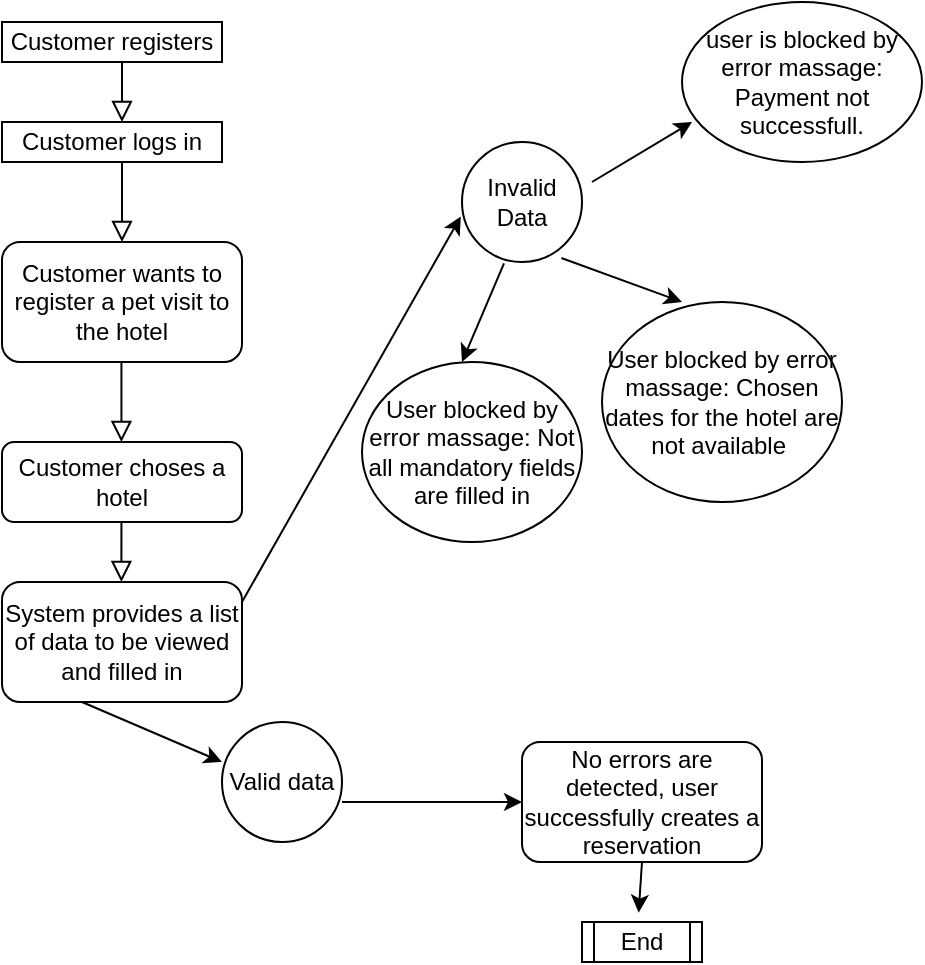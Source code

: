 <mxfile version="16.4.7" type="github">
  <diagram id="C5RBs43oDa-KdzZeNtuy" name="Page-1">
    <mxGraphModel dx="661" dy="688" grid="1" gridSize="10" guides="1" tooltips="1" connect="1" arrows="1" fold="1" page="1" pageScale="1" pageWidth="827" pageHeight="1169" math="0" shadow="0">
      <root>
        <mxCell id="WIyWlLk6GJQsqaUBKTNV-0" />
        <mxCell id="WIyWlLk6GJQsqaUBKTNV-1" parent="WIyWlLk6GJQsqaUBKTNV-0" />
        <mxCell id="WIyWlLk6GJQsqaUBKTNV-2" value="" style="rounded=0;html=1;jettySize=auto;orthogonalLoop=1;fontSize=11;endArrow=block;endFill=0;endSize=8;strokeWidth=1;shadow=0;labelBackgroundColor=none;edgeStyle=orthogonalEdgeStyle;" parent="WIyWlLk6GJQsqaUBKTNV-1" edge="1">
          <mxGeometry relative="1" as="geometry">
            <mxPoint x="220" y="80" as="sourcePoint" />
            <mxPoint x="220" y="120" as="targetPoint" />
            <Array as="points">
              <mxPoint x="220" y="120" />
              <mxPoint x="220" y="120" />
            </Array>
          </mxGeometry>
        </mxCell>
        <mxCell id="8PMvBCZIb_1PL7Ha-a3C-4" value="&lt;span&gt;Customer registers&lt;/span&gt;" style="rounded=0;whiteSpace=wrap;html=1;" vertex="1" parent="WIyWlLk6GJQsqaUBKTNV-1">
          <mxGeometry x="160" y="10" width="110" height="20" as="geometry" />
        </mxCell>
        <mxCell id="8PMvBCZIb_1PL7Ha-a3C-5" value="Customer logs in" style="rounded=0;whiteSpace=wrap;html=1;" vertex="1" parent="WIyWlLk6GJQsqaUBKTNV-1">
          <mxGeometry x="160" y="60" width="110" height="20" as="geometry" />
        </mxCell>
        <mxCell id="8PMvBCZIb_1PL7Ha-a3C-6" value="" style="rounded=0;html=1;jettySize=auto;orthogonalLoop=1;fontSize=11;endArrow=block;endFill=0;endSize=8;strokeWidth=1;shadow=0;labelBackgroundColor=none;edgeStyle=orthogonalEdgeStyle;" edge="1" parent="WIyWlLk6GJQsqaUBKTNV-1">
          <mxGeometry relative="1" as="geometry">
            <mxPoint x="220" y="30" as="sourcePoint" />
            <mxPoint x="220" y="60" as="targetPoint" />
          </mxGeometry>
        </mxCell>
        <mxCell id="8PMvBCZIb_1PL7Ha-a3C-8" value="Customer wants to register a pet visit to the hotel" style="rounded=1;whiteSpace=wrap;html=1;" vertex="1" parent="WIyWlLk6GJQsqaUBKTNV-1">
          <mxGeometry x="160" y="120" width="120" height="60" as="geometry" />
        </mxCell>
        <mxCell id="8PMvBCZIb_1PL7Ha-a3C-10" value="" style="rounded=0;html=1;jettySize=auto;orthogonalLoop=1;fontSize=11;endArrow=block;endFill=0;endSize=8;strokeWidth=1;shadow=0;labelBackgroundColor=none;edgeStyle=orthogonalEdgeStyle;" edge="1" parent="WIyWlLk6GJQsqaUBKTNV-1">
          <mxGeometry relative="1" as="geometry">
            <mxPoint x="219.72" y="180" as="sourcePoint" />
            <mxPoint x="220" y="220" as="targetPoint" />
            <Array as="points">
              <mxPoint x="219.72" y="220" />
              <mxPoint x="219.72" y="220" />
            </Array>
          </mxGeometry>
        </mxCell>
        <mxCell id="8PMvBCZIb_1PL7Ha-a3C-11" value="Customer choses a hotel" style="rounded=1;whiteSpace=wrap;html=1;" vertex="1" parent="WIyWlLk6GJQsqaUBKTNV-1">
          <mxGeometry x="160" y="220" width="120" height="40" as="geometry" />
        </mxCell>
        <mxCell id="8PMvBCZIb_1PL7Ha-a3C-12" value="" style="rounded=0;html=1;jettySize=auto;orthogonalLoop=1;fontSize=11;endArrow=block;endFill=0;endSize=8;strokeWidth=1;shadow=0;labelBackgroundColor=none;edgeStyle=orthogonalEdgeStyle;" edge="1" parent="WIyWlLk6GJQsqaUBKTNV-1" target="8PMvBCZIb_1PL7Ha-a3C-13">
          <mxGeometry relative="1" as="geometry">
            <mxPoint x="219.72" y="260" as="sourcePoint" />
            <mxPoint x="220" y="310" as="targetPoint" />
            <Array as="points">
              <mxPoint x="219.72" y="280" />
            </Array>
          </mxGeometry>
        </mxCell>
        <mxCell id="8PMvBCZIb_1PL7Ha-a3C-13" value="System provides a list of data to be viewed and filled in" style="rounded=1;whiteSpace=wrap;html=1;" vertex="1" parent="WIyWlLk6GJQsqaUBKTNV-1">
          <mxGeometry x="160" y="290" width="120" height="60" as="geometry" />
        </mxCell>
        <mxCell id="8PMvBCZIb_1PL7Ha-a3C-17" value="Invalid Data" style="ellipse;whiteSpace=wrap;html=1;aspect=fixed;" vertex="1" parent="WIyWlLk6GJQsqaUBKTNV-1">
          <mxGeometry x="390" y="70" width="60" height="60" as="geometry" />
        </mxCell>
        <mxCell id="8PMvBCZIb_1PL7Ha-a3C-18" value="" style="endArrow=classic;html=1;rounded=0;entryX=-0.01;entryY=0.62;entryDx=0;entryDy=0;entryPerimeter=0;" edge="1" parent="WIyWlLk6GJQsqaUBKTNV-1" target="8PMvBCZIb_1PL7Ha-a3C-17">
          <mxGeometry width="50" height="50" relative="1" as="geometry">
            <mxPoint x="280" y="300" as="sourcePoint" />
            <mxPoint x="330" y="250" as="targetPoint" />
          </mxGeometry>
        </mxCell>
        <mxCell id="8PMvBCZIb_1PL7Ha-a3C-19" value="" style="endArrow=classic;html=1;rounded=0;exitX=0.35;exitY=1.011;exitDx=0;exitDy=0;exitPerimeter=0;" edge="1" parent="WIyWlLk6GJQsqaUBKTNV-1" source="8PMvBCZIb_1PL7Ha-a3C-17">
          <mxGeometry width="50" height="50" relative="1" as="geometry">
            <mxPoint x="414" y="160" as="sourcePoint" />
            <mxPoint x="390" y="180" as="targetPoint" />
          </mxGeometry>
        </mxCell>
        <mxCell id="8PMvBCZIb_1PL7Ha-a3C-20" value="" style="endArrow=classic;html=1;rounded=0;exitX=0.828;exitY=0.967;exitDx=0;exitDy=0;exitPerimeter=0;" edge="1" parent="WIyWlLk6GJQsqaUBKTNV-1" source="8PMvBCZIb_1PL7Ha-a3C-17">
          <mxGeometry width="50" height="50" relative="1" as="geometry">
            <mxPoint x="470" y="160" as="sourcePoint" />
            <mxPoint x="500" y="150" as="targetPoint" />
          </mxGeometry>
        </mxCell>
        <mxCell id="8PMvBCZIb_1PL7Ha-a3C-21" value="User blocked by error massage: Not all mandatory fields are filled in" style="ellipse;whiteSpace=wrap;html=1;" vertex="1" parent="WIyWlLk6GJQsqaUBKTNV-1">
          <mxGeometry x="340" y="180" width="110" height="90" as="geometry" />
        </mxCell>
        <mxCell id="8PMvBCZIb_1PL7Ha-a3C-22" value="User blocked by error massage: Chosen dates for the hotel are not available&amp;nbsp;" style="ellipse;whiteSpace=wrap;html=1;" vertex="1" parent="WIyWlLk6GJQsqaUBKTNV-1">
          <mxGeometry x="460" y="150" width="120" height="100" as="geometry" />
        </mxCell>
        <mxCell id="8PMvBCZIb_1PL7Ha-a3C-25" value="Valid data" style="ellipse;whiteSpace=wrap;html=1;aspect=fixed;" vertex="1" parent="WIyWlLk6GJQsqaUBKTNV-1">
          <mxGeometry x="270" y="360" width="60" height="60" as="geometry" />
        </mxCell>
        <mxCell id="8PMvBCZIb_1PL7Ha-a3C-26" value="" style="endArrow=classic;html=1;rounded=0;" edge="1" parent="WIyWlLk6GJQsqaUBKTNV-1">
          <mxGeometry width="50" height="50" relative="1" as="geometry">
            <mxPoint x="200" y="350" as="sourcePoint" />
            <mxPoint x="270" y="380" as="targetPoint" />
          </mxGeometry>
        </mxCell>
        <mxCell id="8PMvBCZIb_1PL7Ha-a3C-27" value="" style="endArrow=classic;html=1;rounded=0;" edge="1" parent="WIyWlLk6GJQsqaUBKTNV-1">
          <mxGeometry width="50" height="50" relative="1" as="geometry">
            <mxPoint x="330" y="400" as="sourcePoint" />
            <mxPoint x="420" y="400" as="targetPoint" />
          </mxGeometry>
        </mxCell>
        <mxCell id="8PMvBCZIb_1PL7Ha-a3C-28" value="No errors are detected, user successfully creates a reservation" style="rounded=1;whiteSpace=wrap;html=1;" vertex="1" parent="WIyWlLk6GJQsqaUBKTNV-1">
          <mxGeometry x="420" y="370" width="120" height="60" as="geometry" />
        </mxCell>
        <mxCell id="8PMvBCZIb_1PL7Ha-a3C-29" value="" style="endArrow=classic;html=1;rounded=0;" edge="1" parent="WIyWlLk6GJQsqaUBKTNV-1">
          <mxGeometry width="50" height="50" relative="1" as="geometry">
            <mxPoint x="455" y="90" as="sourcePoint" />
            <mxPoint x="505" y="60" as="targetPoint" />
          </mxGeometry>
        </mxCell>
        <mxCell id="8PMvBCZIb_1PL7Ha-a3C-30" value="user is blocked by error massage: Payment not successfull." style="ellipse;whiteSpace=wrap;html=1;" vertex="1" parent="WIyWlLk6GJQsqaUBKTNV-1">
          <mxGeometry x="500" width="120" height="80" as="geometry" />
        </mxCell>
        <mxCell id="8PMvBCZIb_1PL7Ha-a3C-31" value="End" style="shape=process;whiteSpace=wrap;html=1;backgroundOutline=1;" vertex="1" parent="WIyWlLk6GJQsqaUBKTNV-1">
          <mxGeometry x="450" y="460" width="60" height="20" as="geometry" />
        </mxCell>
        <mxCell id="8PMvBCZIb_1PL7Ha-a3C-32" value="" style="endArrow=classic;html=1;rounded=0;entryX=0.472;entryY=-0.233;entryDx=0;entryDy=0;entryPerimeter=0;" edge="1" parent="WIyWlLk6GJQsqaUBKTNV-1" target="8PMvBCZIb_1PL7Ha-a3C-31">
          <mxGeometry width="50" height="50" relative="1" as="geometry">
            <mxPoint x="480" y="430" as="sourcePoint" />
            <mxPoint x="520" y="480" as="targetPoint" />
          </mxGeometry>
        </mxCell>
      </root>
    </mxGraphModel>
  </diagram>
</mxfile>
